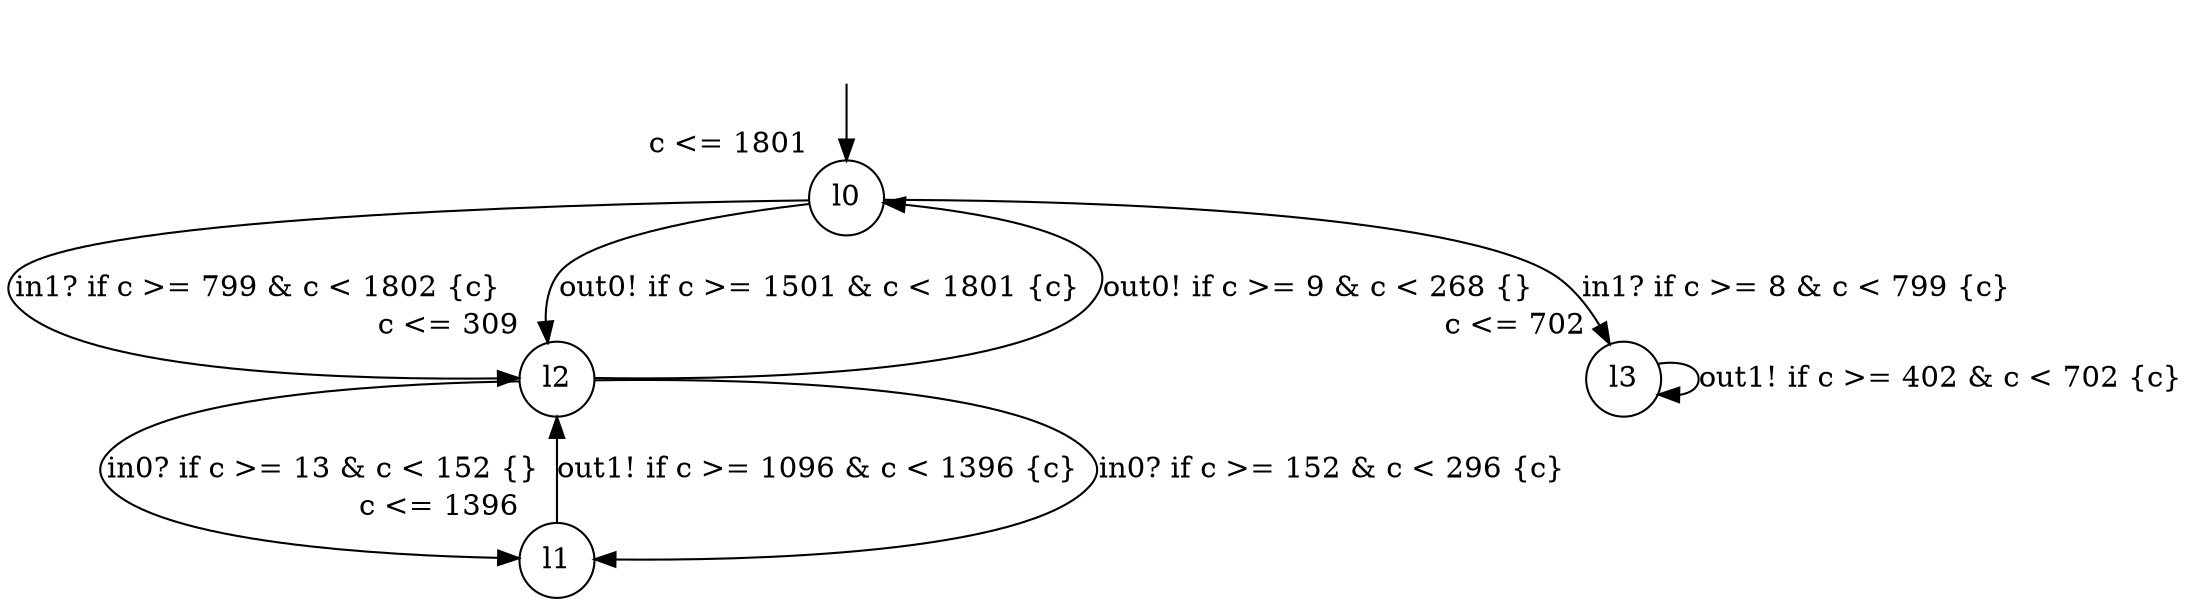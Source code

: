 digraph g {
__start0 [label="" shape="none"];
l0 [shape="circle" margin=0 label="l0", xlabel="c <= 1801"];
l1 [shape="circle" margin=0 label="l1", xlabel="c <= 1396"];
l2 [shape="circle" margin=0 label="l2", xlabel="c <= 309"];
l3 [shape="circle" margin=0 label="l3", xlabel="c <= 702"];
l0 -> l2 [label="in1? if c >= 799 & c < 1802 {c} "];
l0 -> l3 [label="in1? if c >= 8 & c < 799 {c} "];
l0 -> l2 [label="out0! if c >= 1501 & c < 1801 {c} "];
l1 -> l2 [label="out1! if c >= 1096 & c < 1396 {c} "];
l2 -> l1 [label="in0? if c >= 152 & c < 296 {c} "];
l2 -> l0 [label="out0! if c >= 9 & c < 268 {} "];
l2 -> l1 [label="in0? if c >= 13 & c < 152 {} "];
l3 -> l3 [label="out1! if c >= 402 & c < 702 {c} "];
__start0 -> l0;
}
